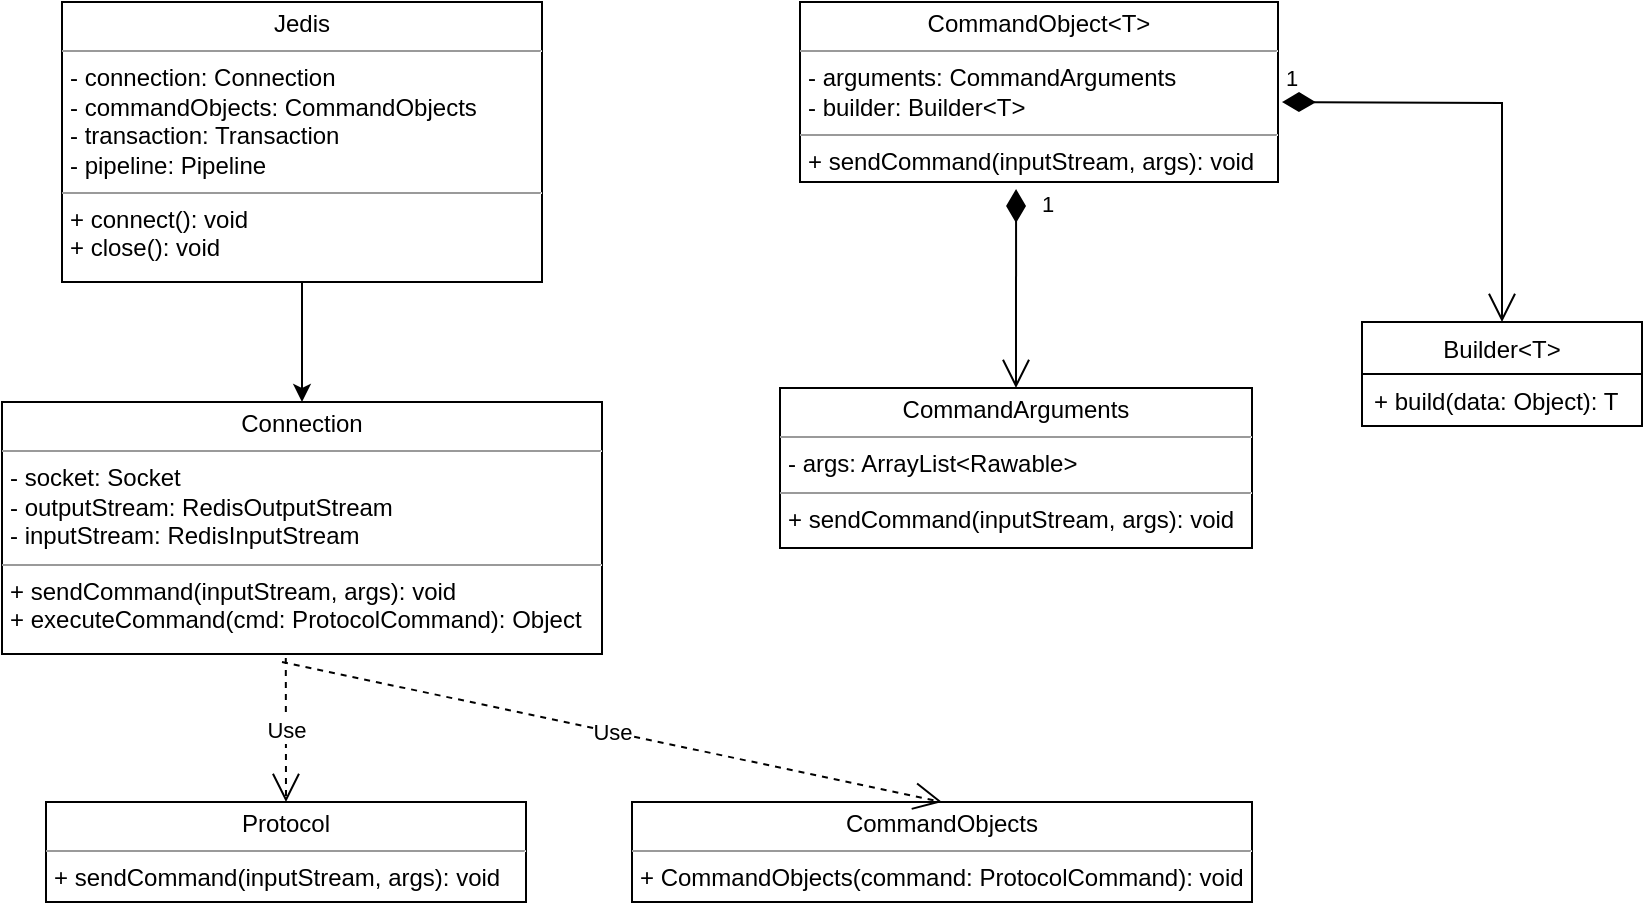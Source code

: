 <mxfile version="16.6.4" type="github">
  <diagram id="C5RBs43oDa-KdzZeNtuy" name="Page-1">
    <mxGraphModel dx="1002" dy="682" grid="1" gridSize="10" guides="1" tooltips="1" connect="1" arrows="1" fold="1" page="1" pageScale="1" pageWidth="1169" pageHeight="827" math="0" shadow="0">
      <root>
        <mxCell id="WIyWlLk6GJQsqaUBKTNV-0" />
        <mxCell id="WIyWlLk6GJQsqaUBKTNV-1" parent="WIyWlLk6GJQsqaUBKTNV-0" />
        <mxCell id="KOmtwoVJHtaChERw7yVi-16" value="&lt;p style=&quot;margin: 0px ; margin-top: 4px ; text-align: center&quot;&gt;Protocol&lt;/p&gt;&lt;hr size=&quot;1&quot;&gt;&lt;p style=&quot;margin: 0px ; margin-left: 4px&quot;&gt;&lt;span&gt;+ sendCommand(inputStream, args): void&lt;/span&gt;&lt;br&gt;&lt;/p&gt;" style="verticalAlign=top;align=left;overflow=fill;fontSize=12;fontFamily=Helvetica;html=1;shadow=0;glass=0;strokeColor=default;gradientColor=none;" parent="WIyWlLk6GJQsqaUBKTNV-1" vertex="1">
          <mxGeometry x="62" y="440" width="240" height="50" as="geometry" />
        </mxCell>
        <mxCell id="KOmtwoVJHtaChERw7yVi-17" value="&lt;p style=&quot;margin: 0px ; margin-top: 4px ; text-align: center&quot;&gt;CommandObject&amp;lt;T&amp;gt;&lt;br&gt;&lt;/p&gt;&lt;hr size=&quot;1&quot;&gt;&lt;p style=&quot;margin: 0px ; margin-left: 4px&quot;&gt;- arguments: CommandArguments&lt;/p&gt;&lt;p style=&quot;margin: 0px ; margin-left: 4px&quot;&gt;- builder: Builder&amp;lt;T&amp;gt;&lt;/p&gt;&lt;hr size=&quot;1&quot;&gt;&lt;p style=&quot;margin: 0px ; margin-left: 4px&quot;&gt;&lt;span&gt;+ sendCommand(inputStream, args): void&lt;/span&gt;&lt;br&gt;&lt;/p&gt;" style="verticalAlign=top;align=left;overflow=fill;fontSize=12;fontFamily=Helvetica;html=1;shadow=0;glass=0;strokeColor=default;gradientColor=none;" parent="WIyWlLk6GJQsqaUBKTNV-1" vertex="1">
          <mxGeometry x="439" y="40" width="239" height="90" as="geometry" />
        </mxCell>
        <mxCell id="KOmtwoVJHtaChERw7yVi-18" value="&lt;p style=&quot;margin: 0px ; margin-top: 4px ; text-align: center&quot;&gt;CommandArguments&lt;br&gt;&lt;/p&gt;&lt;hr size=&quot;1&quot;&gt;&lt;p style=&quot;margin: 0px ; margin-left: 4px&quot;&gt;- args: ArrayList&amp;lt;Rawable&amp;gt;&lt;/p&gt;&lt;hr size=&quot;1&quot;&gt;&lt;p style=&quot;margin: 0px ; margin-left: 4px&quot;&gt;&lt;span&gt;+ sendCommand(inputStream, args): void&lt;/span&gt;&lt;br&gt;&lt;/p&gt;" style="verticalAlign=top;align=left;overflow=fill;fontSize=12;fontFamily=Helvetica;html=1;shadow=0;glass=0;strokeColor=default;gradientColor=none;" parent="WIyWlLk6GJQsqaUBKTNV-1" vertex="1">
          <mxGeometry x="429" y="233" width="236" height="80" as="geometry" />
        </mxCell>
        <mxCell id="KOmtwoVJHtaChERw7yVi-44" value="" style="edgeStyle=orthogonalEdgeStyle;rounded=0;orthogonalLoop=1;jettySize=auto;html=1;" parent="WIyWlLk6GJQsqaUBKTNV-1" source="KOmtwoVJHtaChERw7yVi-23" target="KOmtwoVJHtaChERw7yVi-25" edge="1">
          <mxGeometry relative="1" as="geometry" />
        </mxCell>
        <mxCell id="KOmtwoVJHtaChERw7yVi-23" value="&lt;p style=&quot;margin: 0px ; margin-top: 4px ; text-align: center&quot;&gt;Jedis&lt;br&gt;&lt;/p&gt;&lt;hr size=&quot;1&quot;&gt;&lt;p style=&quot;margin: 0px ; margin-left: 4px&quot;&gt;- connection: Connection&lt;/p&gt;&lt;p style=&quot;margin: 0px ; margin-left: 4px&quot;&gt;- commandObjects: CommandObjects&lt;/p&gt;&lt;p style=&quot;margin: 0px ; margin-left: 4px&quot;&gt;- transaction: Transaction&lt;/p&gt;&lt;p style=&quot;margin: 0px ; margin-left: 4px&quot;&gt;- pipeline: Pipeline&lt;/p&gt;&lt;hr size=&quot;1&quot;&gt;&lt;p style=&quot;margin: 0px ; margin-left: 4px&quot;&gt;&lt;span&gt;+ connect(): void&lt;/span&gt;&lt;br&gt;&lt;/p&gt;&lt;p style=&quot;margin: 0px ; margin-left: 4px&quot;&gt;&lt;span&gt;+ close(): void&lt;/span&gt;&lt;/p&gt;" style="verticalAlign=top;align=left;overflow=fill;fontSize=12;fontFamily=Helvetica;html=1;shadow=0;glass=0;strokeColor=default;gradientColor=none;" parent="WIyWlLk6GJQsqaUBKTNV-1" vertex="1">
          <mxGeometry x="70" y="40" width="240" height="140" as="geometry" />
        </mxCell>
        <mxCell id="KOmtwoVJHtaChERw7yVi-25" value="&lt;p style=&quot;margin: 0px ; margin-top: 4px ; text-align: center&quot;&gt;Connection&lt;br&gt;&lt;/p&gt;&lt;hr size=&quot;1&quot;&gt;&lt;p style=&quot;margin: 0px ; margin-left: 4px&quot;&gt;- socket: Socket&lt;/p&gt;&lt;p style=&quot;margin: 0px ; margin-left: 4px&quot;&gt;- outputStream: RedisOutputStream&lt;/p&gt;&lt;p style=&quot;margin: 0px ; margin-left: 4px&quot;&gt;- inputStream: RedisInputStream&lt;/p&gt;&lt;hr size=&quot;1&quot;&gt;&lt;p style=&quot;margin: 0px ; margin-left: 4px&quot;&gt;&lt;span&gt;+ sendCommand(inputStream, args): void&lt;/span&gt;&lt;br&gt;&lt;/p&gt;&lt;p style=&quot;margin: 0px ; margin-left: 4px&quot;&gt;&lt;span&gt;+ executeCommand(cmd: ProtocolCommand): Object&lt;/span&gt;&lt;/p&gt;" style="verticalAlign=top;align=left;overflow=fill;fontSize=12;fontFamily=Helvetica;html=1;shadow=0;glass=0;strokeColor=default;gradientColor=none;" parent="WIyWlLk6GJQsqaUBKTNV-1" vertex="1">
          <mxGeometry x="40" y="240" width="300" height="126" as="geometry" />
        </mxCell>
        <mxCell id="KOmtwoVJHtaChERw7yVi-27" value="&lt;p style=&quot;margin: 0px ; margin-top: 4px ; text-align: center&quot;&gt;CommandObjects&lt;br&gt;&lt;/p&gt;&lt;hr size=&quot;1&quot;&gt;&lt;p style=&quot;margin: 0px ; margin-left: 4px&quot;&gt;&lt;/p&gt;&lt;p style=&quot;margin: 0px ; margin-left: 4px&quot;&gt;&lt;span&gt;+ CommandObjects(command: ProtocolCommand): void&lt;/span&gt;&lt;br&gt;&lt;/p&gt;" style="verticalAlign=top;align=left;overflow=fill;fontSize=12;fontFamily=Helvetica;html=1;shadow=0;glass=0;strokeColor=default;gradientColor=none;" parent="WIyWlLk6GJQsqaUBKTNV-1" vertex="1">
          <mxGeometry x="355" y="440" width="310" height="50" as="geometry" />
        </mxCell>
        <mxCell id="KOmtwoVJHtaChERw7yVi-47" value="Use" style="endArrow=open;endSize=12;dashed=1;html=1;rounded=0;entryX=0.5;entryY=0;entryDx=0;entryDy=0;" parent="WIyWlLk6GJQsqaUBKTNV-1" target="KOmtwoVJHtaChERw7yVi-27" edge="1">
          <mxGeometry width="160" relative="1" as="geometry">
            <mxPoint x="180" y="370" as="sourcePoint" />
            <mxPoint x="370" y="390" as="targetPoint" />
          </mxGeometry>
        </mxCell>
        <mxCell id="KOmtwoVJHtaChERw7yVi-48" value="Use" style="endArrow=open;endSize=12;dashed=1;html=1;rounded=0;exitX=0.473;exitY=1.016;exitDx=0;exitDy=0;exitPerimeter=0;entryX=0.5;entryY=0;entryDx=0;entryDy=0;" parent="WIyWlLk6GJQsqaUBKTNV-1" source="KOmtwoVJHtaChERw7yVi-25" target="KOmtwoVJHtaChERw7yVi-16" edge="1">
          <mxGeometry width="160" relative="1" as="geometry">
            <mxPoint x="120" y="410" as="sourcePoint" />
            <mxPoint x="280" y="410" as="targetPoint" />
          </mxGeometry>
        </mxCell>
        <mxCell id="0SJLoJKD7n2viR-GBeSJ-5" value="Builder&lt;T&gt;" style="swimlane;fontStyle=0;childLayout=stackLayout;horizontal=1;startSize=26;fillColor=none;horizontalStack=0;resizeParent=1;resizeParentMax=0;resizeLast=0;collapsible=1;marginBottom=0;" vertex="1" parent="WIyWlLk6GJQsqaUBKTNV-1">
          <mxGeometry x="720" y="200" width="140" height="52" as="geometry" />
        </mxCell>
        <mxCell id="0SJLoJKD7n2viR-GBeSJ-6" value="+ build(data: Object): T" style="text;strokeColor=none;fillColor=none;align=left;verticalAlign=top;spacingLeft=4;spacingRight=4;overflow=hidden;rotatable=0;points=[[0,0.5],[1,0.5]];portConstraint=eastwest;" vertex="1" parent="0SJLoJKD7n2viR-GBeSJ-5">
          <mxGeometry y="26" width="140" height="26" as="geometry" />
        </mxCell>
        <mxCell id="0SJLoJKD7n2viR-GBeSJ-10" value="1" style="endArrow=open;html=1;endSize=12;startArrow=diamondThin;startSize=14;startFill=1;edgeStyle=orthogonalEdgeStyle;align=left;verticalAlign=bottom;rounded=0;entryX=0.5;entryY=0;entryDx=0;entryDy=0;" edge="1" parent="WIyWlLk6GJQsqaUBKTNV-1" target="0SJLoJKD7n2viR-GBeSJ-5">
          <mxGeometry x="-1" y="3" relative="1" as="geometry">
            <mxPoint x="680" y="90" as="sourcePoint" />
            <mxPoint x="840" y="90" as="targetPoint" />
          </mxGeometry>
        </mxCell>
        <mxCell id="0SJLoJKD7n2viR-GBeSJ-12" value="1" style="endArrow=open;html=1;endSize=12;startArrow=diamondThin;startSize=14;startFill=1;edgeStyle=orthogonalEdgeStyle;align=left;verticalAlign=bottom;rounded=0;exitX=0.452;exitY=1.039;exitDx=0;exitDy=0;exitPerimeter=0;entryX=0.5;entryY=0;entryDx=0;entryDy=0;" edge="1" parent="WIyWlLk6GJQsqaUBKTNV-1" source="KOmtwoVJHtaChERw7yVi-17" target="KOmtwoVJHtaChERw7yVi-18">
          <mxGeometry x="-0.669" y="11" relative="1" as="geometry">
            <mxPoint x="540" y="350" as="sourcePoint" />
            <mxPoint x="700" y="350" as="targetPoint" />
            <mxPoint as="offset" />
          </mxGeometry>
        </mxCell>
      </root>
    </mxGraphModel>
  </diagram>
</mxfile>
